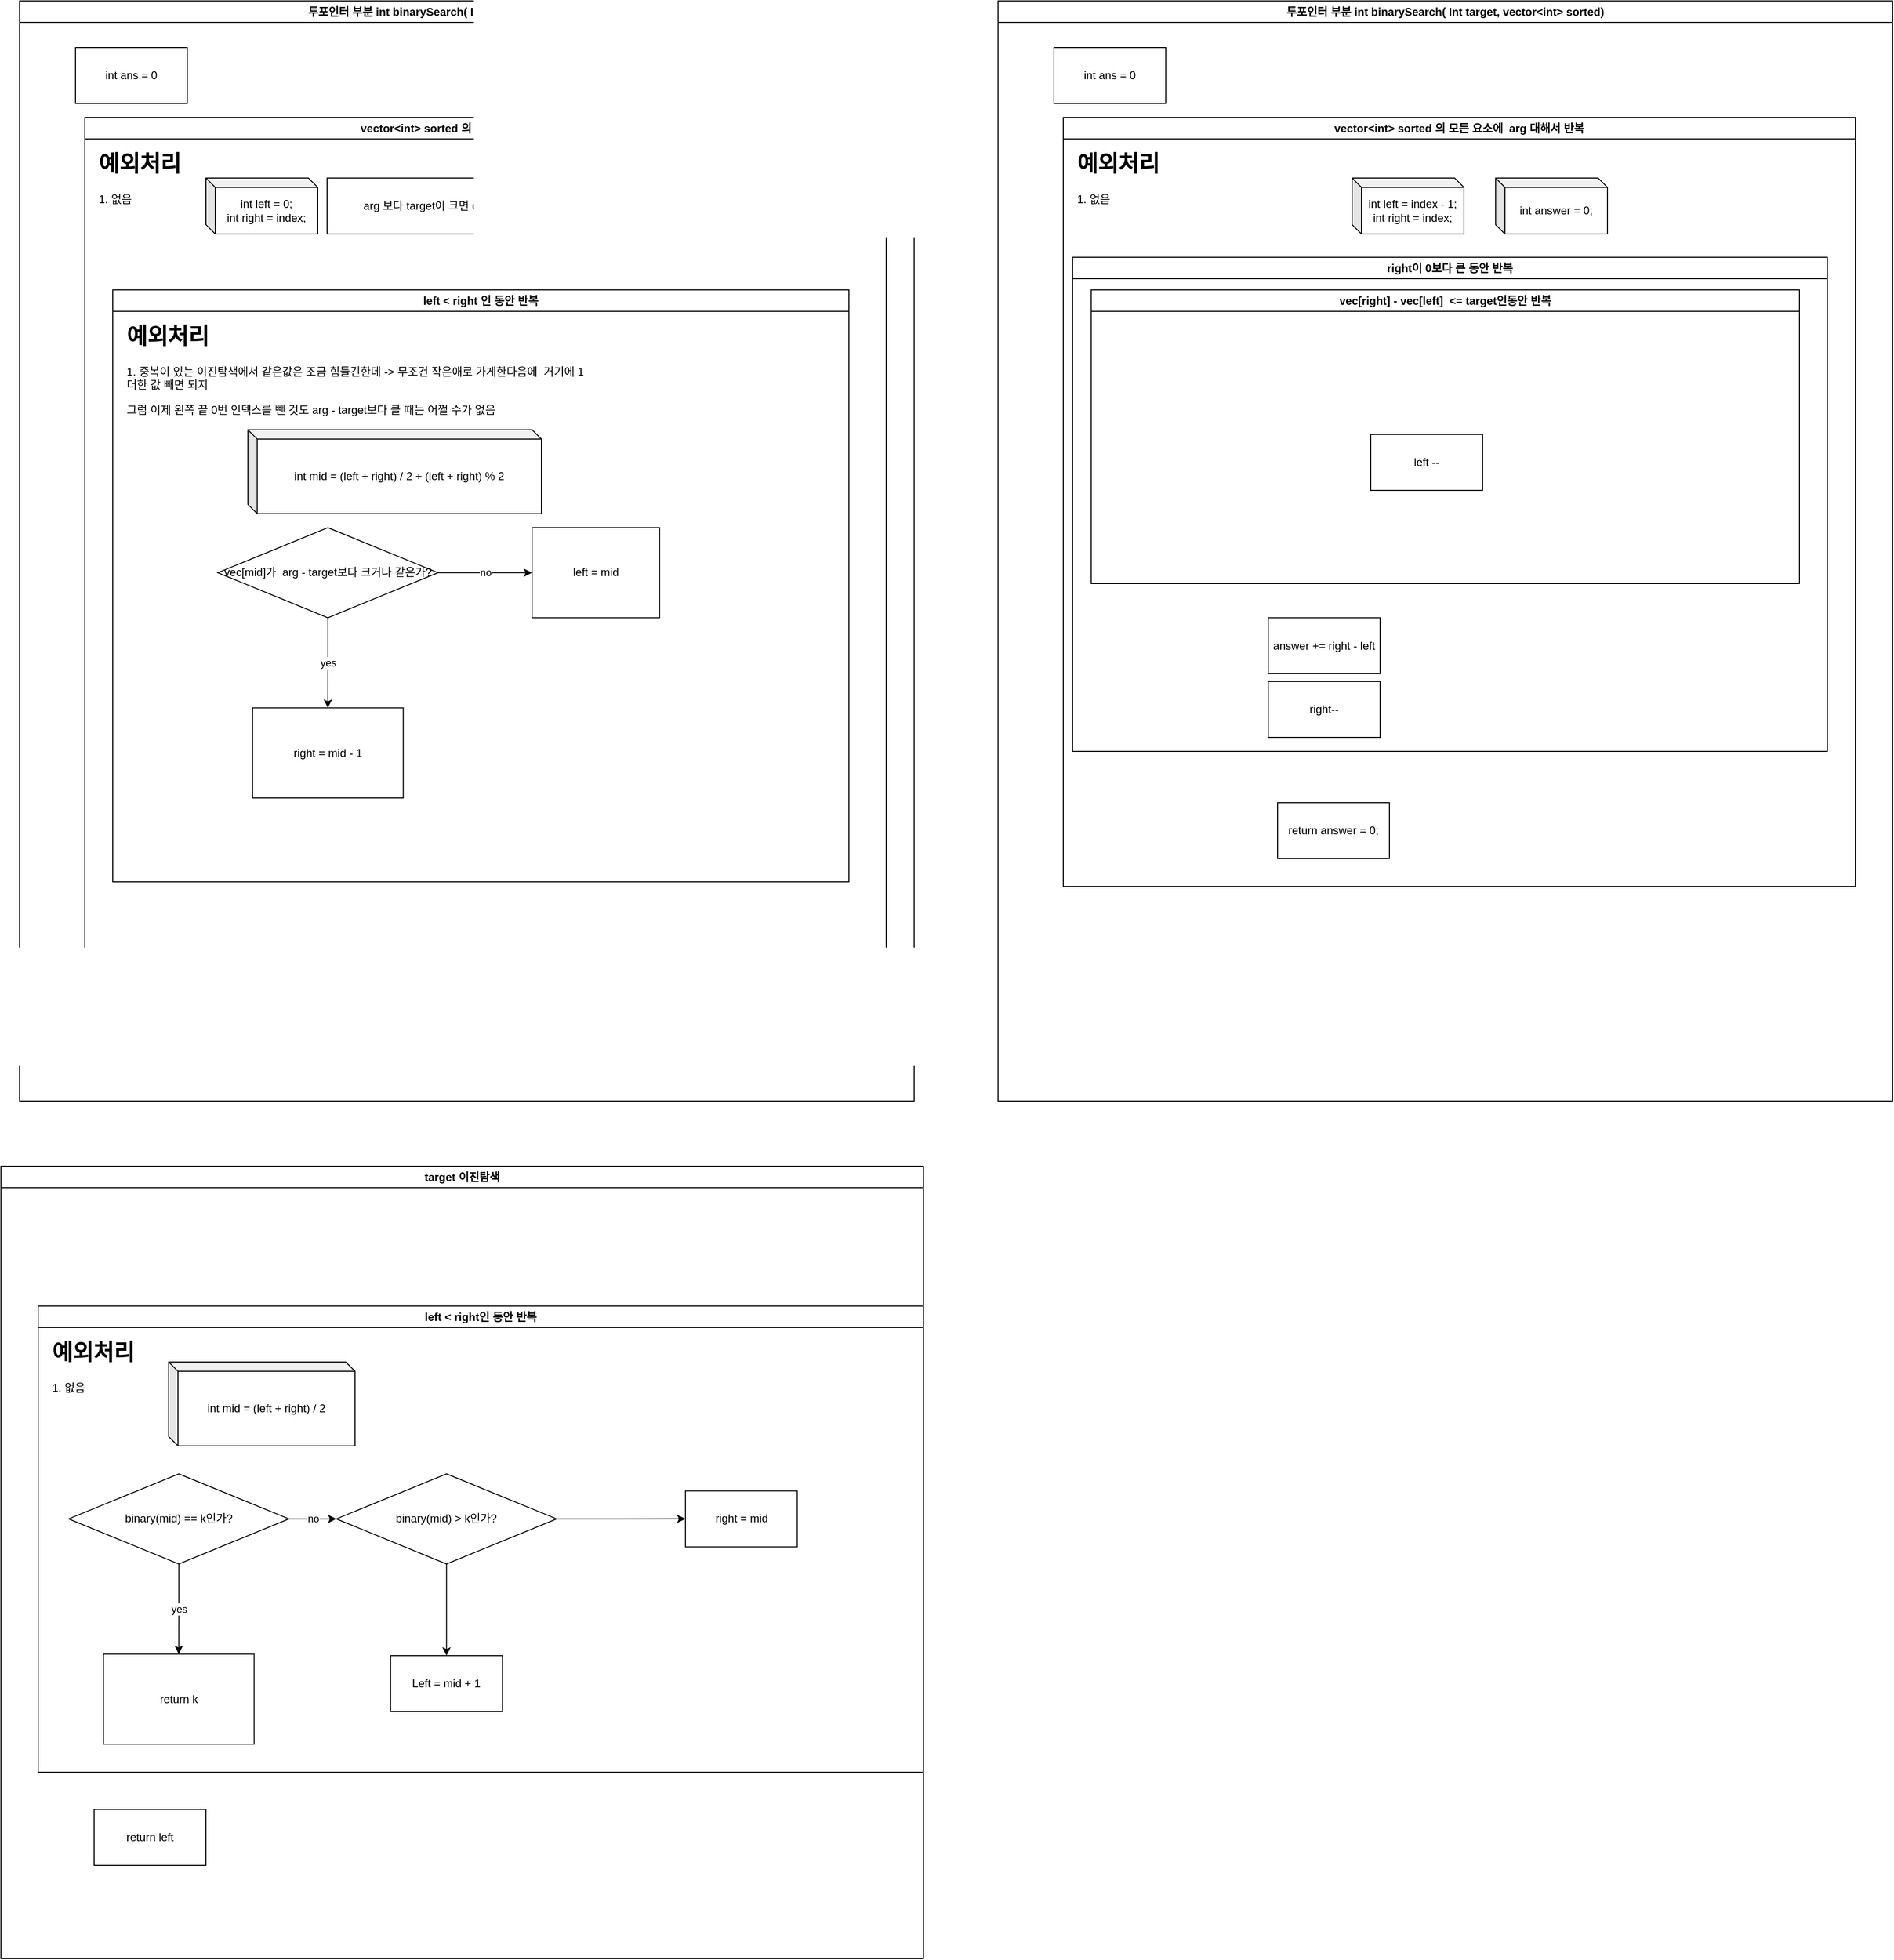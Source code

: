 <mxfile version="22.1.16" type="device">
  <diagram name="페이지-1" id="x40dTXu4NdFW9S1I4u6X">
    <mxGraphModel dx="627" dy="457" grid="1" gridSize="10" guides="1" tooltips="1" connect="1" arrows="1" fold="1" page="1" pageScale="1" pageWidth="827" pageHeight="1169" math="0" shadow="0">
      <root>
        <mxCell id="0" />
        <mxCell id="1" parent="0" />
        <mxCell id="W_hFM1nlqqsUBreFO9TQ-1" value="투포인터 부분 int binarySearch( Int target, vector&amp;lt;int&amp;gt; sorted)" style="swimlane;whiteSpace=wrap;html=1;" vertex="1" parent="1">
          <mxGeometry x="70" y="90" width="960" height="1180" as="geometry" />
        </mxCell>
        <mxCell id="W_hFM1nlqqsUBreFO9TQ-3" value="vector&amp;lt;int&amp;gt; sorted 의 모든 요소에&amp;nbsp; arg 대해서 반복" style="swimlane;whiteSpace=wrap;html=1;" vertex="1" parent="W_hFM1nlqqsUBreFO9TQ-1">
          <mxGeometry x="70" y="125" width="860" height="1015" as="geometry" />
        </mxCell>
        <mxCell id="W_hFM1nlqqsUBreFO9TQ-4" value="&lt;h1&gt;예외처리&lt;/h1&gt;&lt;p&gt;1. 없음&lt;/p&gt;" style="text;html=1;strokeColor=none;fillColor=none;spacing=5;spacingTop=-20;whiteSpace=wrap;overflow=hidden;rounded=0;" vertex="1" parent="W_hFM1nlqqsUBreFO9TQ-3">
          <mxGeometry x="10" y="30" width="386" height="120" as="geometry" />
        </mxCell>
        <mxCell id="W_hFM1nlqqsUBreFO9TQ-2" value="int left = 0;&lt;br&gt;int right = index;" style="rounded=0;whiteSpace=wrap;html=1;shape=cube;boundedLbl=1;backgroundOutline=1;darkOpacity=0.05;darkOpacity2=0.1;size=10;" vertex="1" parent="W_hFM1nlqqsUBreFO9TQ-3">
          <mxGeometry x="130" y="65" width="120" height="60" as="geometry" />
        </mxCell>
        <mxCell id="W_hFM1nlqqsUBreFO9TQ-41" value="left &amp;lt; right 인 동안 반복" style="swimlane;whiteSpace=wrap;html=1;" vertex="1" parent="W_hFM1nlqqsUBreFO9TQ-3">
          <mxGeometry x="30" y="185" width="790" height="635" as="geometry" />
        </mxCell>
        <mxCell id="W_hFM1nlqqsUBreFO9TQ-42" value="&lt;h1&gt;예외처리&lt;/h1&gt;&lt;p&gt;1. 중복이 있는 이진탐색에서 같은값은 조금 힘들긴한데 -&amp;gt; 무조건 작은애로 가게한다음에&amp;nbsp; 거기에 1 더한 값 빼면 되지&amp;nbsp;&lt;/p&gt;&lt;p&gt;그럼 이제 왼쪽 끝 0번 인덱스를 뺀 것도 arg - target보다 클 때는 어쩔 수가 없음&lt;/p&gt;" style="text;html=1;strokeColor=none;fillColor=none;spacing=5;spacingTop=-20;whiteSpace=wrap;overflow=hidden;rounded=0;" vertex="1" parent="W_hFM1nlqqsUBreFO9TQ-41">
          <mxGeometry x="10" y="30" width="500" height="120" as="geometry" />
        </mxCell>
        <mxCell id="W_hFM1nlqqsUBreFO9TQ-45" value="" style="group" vertex="1" connectable="0" parent="W_hFM1nlqqsUBreFO9TQ-41">
          <mxGeometry x="150" y="255" width="436.85" height="290" as="geometry" />
        </mxCell>
        <mxCell id="W_hFM1nlqqsUBreFO9TQ-46" value="vec[mid]가&amp;nbsp; arg - target보다 크거나 같은가?" style="rhombus;whiteSpace=wrap;html=1;" vertex="1" parent="W_hFM1nlqqsUBreFO9TQ-45">
          <mxGeometry x="-37.322" width="236.373" height="96.667" as="geometry" />
        </mxCell>
        <mxCell id="W_hFM1nlqqsUBreFO9TQ-47" value="right = mid - 1" style="whiteSpace=wrap;html=1;rounded=0;" vertex="1" parent="W_hFM1nlqqsUBreFO9TQ-45">
          <mxGeometry y="193.333" width="161.729" height="96.667" as="geometry" />
        </mxCell>
        <mxCell id="W_hFM1nlqqsUBreFO9TQ-48" value="yes" style="edgeStyle=orthogonalEdgeStyle;rounded=0;orthogonalLoop=1;jettySize=auto;html=1;" edge="1" parent="W_hFM1nlqqsUBreFO9TQ-45" source="W_hFM1nlqqsUBreFO9TQ-46" target="W_hFM1nlqqsUBreFO9TQ-47">
          <mxGeometry relative="1" as="geometry" />
        </mxCell>
        <mxCell id="W_hFM1nlqqsUBreFO9TQ-49" value="left = mid" style="whiteSpace=wrap;html=1;rounded=0;" vertex="1" parent="W_hFM1nlqqsUBreFO9TQ-45">
          <mxGeometry x="300.003" width="136.847" height="96.667" as="geometry" />
        </mxCell>
        <mxCell id="W_hFM1nlqqsUBreFO9TQ-50" value="no" style="edgeStyle=orthogonalEdgeStyle;rounded=0;orthogonalLoop=1;jettySize=auto;html=1;" edge="1" parent="W_hFM1nlqqsUBreFO9TQ-45" source="W_hFM1nlqqsUBreFO9TQ-46" target="W_hFM1nlqqsUBreFO9TQ-49">
          <mxGeometry relative="1" as="geometry" />
        </mxCell>
        <mxCell id="W_hFM1nlqqsUBreFO9TQ-51" value="int mid = (left + right) / 2 + (left + right) % 2" style="shape=cube;whiteSpace=wrap;html=1;boundedLbl=1;backgroundOutline=1;darkOpacity=0.05;darkOpacity2=0.1;size=10;" vertex="1" parent="W_hFM1nlqqsUBreFO9TQ-41">
          <mxGeometry x="145" y="150" width="315" height="90" as="geometry" />
        </mxCell>
        <mxCell id="W_hFM1nlqqsUBreFO9TQ-52" value="arg 보다 target이 크면 continue" style="rounded=0;whiteSpace=wrap;html=1;" vertex="1" parent="W_hFM1nlqqsUBreFO9TQ-3">
          <mxGeometry x="260" y="65" width="240" height="60" as="geometry" />
        </mxCell>
        <mxCell id="W_hFM1nlqqsUBreFO9TQ-13" value="int ans = 0" style="rounded=0;whiteSpace=wrap;html=1;" vertex="1" parent="W_hFM1nlqqsUBreFO9TQ-1">
          <mxGeometry x="60" y="50" width="120" height="60" as="geometry" />
        </mxCell>
        <mxCell id="W_hFM1nlqqsUBreFO9TQ-12" value="target 이진탐색" style="swimlane;whiteSpace=wrap;html=1;" vertex="1" parent="1">
          <mxGeometry x="50" y="1340" width="990" height="850" as="geometry" />
        </mxCell>
        <mxCell id="W_hFM1nlqqsUBreFO9TQ-21" value="left &amp;lt; right인 동안 반복" style="swimlane;whiteSpace=wrap;html=1;" vertex="1" parent="W_hFM1nlqqsUBreFO9TQ-12">
          <mxGeometry x="40" y="150" width="950" height="500" as="geometry" />
        </mxCell>
        <mxCell id="W_hFM1nlqqsUBreFO9TQ-22" value="&lt;h1&gt;예외처리&lt;/h1&gt;&lt;p&gt;1. 없음&lt;/p&gt;" style="text;html=1;strokeColor=none;fillColor=none;spacing=5;spacingTop=-20;whiteSpace=wrap;overflow=hidden;rounded=0;" vertex="1" parent="W_hFM1nlqqsUBreFO9TQ-21">
          <mxGeometry x="10" y="30" width="386" height="120" as="geometry" />
        </mxCell>
        <mxCell id="W_hFM1nlqqsUBreFO9TQ-27" value="" style="group" vertex="1" connectable="0" parent="W_hFM1nlqqsUBreFO9TQ-21">
          <mxGeometry x="70" y="180" width="526.371" height="290" as="geometry" />
        </mxCell>
        <mxCell id="W_hFM1nlqqsUBreFO9TQ-28" value="binary(mid) == k인가?" style="rhombus;whiteSpace=wrap;html=1;" vertex="1" parent="W_hFM1nlqqsUBreFO9TQ-27">
          <mxGeometry x="-37.322" width="236.373" height="96.667" as="geometry" />
        </mxCell>
        <mxCell id="W_hFM1nlqqsUBreFO9TQ-29" value="return k" style="whiteSpace=wrap;html=1;rounded=0;" vertex="1" parent="W_hFM1nlqqsUBreFO9TQ-27">
          <mxGeometry y="193.333" width="161.729" height="96.667" as="geometry" />
        </mxCell>
        <mxCell id="W_hFM1nlqqsUBreFO9TQ-30" value="yes" style="edgeStyle=orthogonalEdgeStyle;rounded=0;orthogonalLoop=1;jettySize=auto;html=1;" edge="1" parent="W_hFM1nlqqsUBreFO9TQ-27" source="W_hFM1nlqqsUBreFO9TQ-28" target="W_hFM1nlqqsUBreFO9TQ-29">
          <mxGeometry relative="1" as="geometry" />
        </mxCell>
        <mxCell id="W_hFM1nlqqsUBreFO9TQ-32" value="no" style="edgeStyle=orthogonalEdgeStyle;rounded=0;orthogonalLoop=1;jettySize=auto;html=1;" edge="1" parent="W_hFM1nlqqsUBreFO9TQ-27" source="W_hFM1nlqqsUBreFO9TQ-28" target="W_hFM1nlqqsUBreFO9TQ-33">
          <mxGeometry relative="1" as="geometry">
            <mxPoint x="300.003" y="48.333" as="targetPoint" />
          </mxGeometry>
        </mxCell>
        <mxCell id="W_hFM1nlqqsUBreFO9TQ-33" value="binary(mid) &amp;gt; k인가?" style="rhombus;whiteSpace=wrap;html=1;" vertex="1" parent="W_hFM1nlqqsUBreFO9TQ-27">
          <mxGeometry x="249.998" width="236.373" height="96.667" as="geometry" />
        </mxCell>
        <mxCell id="W_hFM1nlqqsUBreFO9TQ-24" value="int mid = (left + right) / 2" style="shape=cube;whiteSpace=wrap;html=1;boundedLbl=1;backgroundOutline=1;darkOpacity=0.05;darkOpacity2=0.1;size=10;" vertex="1" parent="W_hFM1nlqqsUBreFO9TQ-21">
          <mxGeometry x="140" y="60" width="200" height="90" as="geometry" />
        </mxCell>
        <mxCell id="W_hFM1nlqqsUBreFO9TQ-36" value="Left = mid + 1" style="whiteSpace=wrap;html=1;" vertex="1" parent="W_hFM1nlqqsUBreFO9TQ-21">
          <mxGeometry x="378.184" y="375" width="120" height="60" as="geometry" />
        </mxCell>
        <mxCell id="W_hFM1nlqqsUBreFO9TQ-37" value="" style="edgeStyle=orthogonalEdgeStyle;rounded=0;orthogonalLoop=1;jettySize=auto;html=1;" edge="1" parent="W_hFM1nlqqsUBreFO9TQ-21" source="W_hFM1nlqqsUBreFO9TQ-33" target="W_hFM1nlqqsUBreFO9TQ-36">
          <mxGeometry relative="1" as="geometry" />
        </mxCell>
        <mxCell id="W_hFM1nlqqsUBreFO9TQ-38" value="right = mid" style="whiteSpace=wrap;html=1;" vertex="1" parent="W_hFM1nlqqsUBreFO9TQ-21">
          <mxGeometry x="694.557" y="198.333" width="120" height="60" as="geometry" />
        </mxCell>
        <mxCell id="W_hFM1nlqqsUBreFO9TQ-39" value="" style="edgeStyle=orthogonalEdgeStyle;rounded=0;orthogonalLoop=1;jettySize=auto;html=1;" edge="1" parent="W_hFM1nlqqsUBreFO9TQ-21" source="W_hFM1nlqqsUBreFO9TQ-33" target="W_hFM1nlqqsUBreFO9TQ-38">
          <mxGeometry relative="1" as="geometry" />
        </mxCell>
        <mxCell id="W_hFM1nlqqsUBreFO9TQ-40" value="return left" style="whiteSpace=wrap;html=1;" vertex="1" parent="W_hFM1nlqqsUBreFO9TQ-12">
          <mxGeometry x="100.004" y="690" width="120" height="60" as="geometry" />
        </mxCell>
        <mxCell id="W_hFM1nlqqsUBreFO9TQ-53" value="투포인터 부분 int binarySearch( Int target, vector&amp;lt;int&amp;gt; sorted)" style="swimlane;whiteSpace=wrap;html=1;" vertex="1" parent="1">
          <mxGeometry x="1120" y="90" width="960" height="1180" as="geometry" />
        </mxCell>
        <mxCell id="W_hFM1nlqqsUBreFO9TQ-54" value="vector&amp;lt;int&amp;gt; sorted 의 모든 요소에&amp;nbsp; arg 대해서 반복" style="swimlane;whiteSpace=wrap;html=1;" vertex="1" parent="W_hFM1nlqqsUBreFO9TQ-53">
          <mxGeometry x="70" y="125" width="850" height="825" as="geometry" />
        </mxCell>
        <mxCell id="W_hFM1nlqqsUBreFO9TQ-55" value="&lt;h1&gt;예외처리&lt;/h1&gt;&lt;p&gt;1. 없음&lt;/p&gt;" style="text;html=1;strokeColor=none;fillColor=none;spacing=5;spacingTop=-20;whiteSpace=wrap;overflow=hidden;rounded=0;" vertex="1" parent="W_hFM1nlqqsUBreFO9TQ-54">
          <mxGeometry x="10" y="30" width="386" height="120" as="geometry" />
        </mxCell>
        <mxCell id="W_hFM1nlqqsUBreFO9TQ-56" value="int left = index - 1;&lt;br&gt;int right = index;" style="rounded=0;whiteSpace=wrap;html=1;shape=cube;boundedLbl=1;backgroundOutline=1;darkOpacity=0.05;darkOpacity2=0.1;size=10;" vertex="1" parent="W_hFM1nlqqsUBreFO9TQ-54">
          <mxGeometry x="310" y="65" width="120" height="60" as="geometry" />
        </mxCell>
        <mxCell id="W_hFM1nlqqsUBreFO9TQ-57" value="vec[right] - vec[left]&amp;nbsp; &amp;lt;= target인동안 반복" style="swimlane;whiteSpace=wrap;html=1;" vertex="1" parent="W_hFM1nlqqsUBreFO9TQ-54">
          <mxGeometry x="30" y="185" width="760" height="315" as="geometry" />
        </mxCell>
        <mxCell id="W_hFM1nlqqsUBreFO9TQ-68" value="left --" style="rounded=0;whiteSpace=wrap;html=1;" vertex="1" parent="W_hFM1nlqqsUBreFO9TQ-57">
          <mxGeometry x="300" y="155" width="120" height="60" as="geometry" />
        </mxCell>
        <mxCell id="W_hFM1nlqqsUBreFO9TQ-69" value="answer += right - left" style="rounded=0;whiteSpace=wrap;html=1;" vertex="1" parent="W_hFM1nlqqsUBreFO9TQ-54">
          <mxGeometry x="220" y="536.67" width="120" height="60" as="geometry" />
        </mxCell>
        <mxCell id="W_hFM1nlqqsUBreFO9TQ-70" value="right--" style="rounded=0;whiteSpace=wrap;html=1;" vertex="1" parent="W_hFM1nlqqsUBreFO9TQ-54">
          <mxGeometry x="220" y="605" width="120" height="60" as="geometry" />
        </mxCell>
        <mxCell id="W_hFM1nlqqsUBreFO9TQ-71" value="right이 0보다 큰 동안 반복" style="swimlane;whiteSpace=wrap;html=1;" vertex="1" parent="W_hFM1nlqqsUBreFO9TQ-54">
          <mxGeometry x="10" y="150" width="810" height="530" as="geometry" />
        </mxCell>
        <mxCell id="W_hFM1nlqqsUBreFO9TQ-73" value="int answer = 0;" style="rounded=0;whiteSpace=wrap;html=1;shape=cube;boundedLbl=1;backgroundOutline=1;darkOpacity=0.05;darkOpacity2=0.1;size=10;" vertex="1" parent="W_hFM1nlqqsUBreFO9TQ-54">
          <mxGeometry x="464" y="65" width="120" height="60" as="geometry" />
        </mxCell>
        <mxCell id="W_hFM1nlqqsUBreFO9TQ-74" value="return answer = 0;" style="rounded=0;whiteSpace=wrap;html=1;" vertex="1" parent="W_hFM1nlqqsUBreFO9TQ-54">
          <mxGeometry x="230" y="735" width="120" height="60" as="geometry" />
        </mxCell>
        <mxCell id="W_hFM1nlqqsUBreFO9TQ-67" value="int ans = 0" style="rounded=0;whiteSpace=wrap;html=1;" vertex="1" parent="W_hFM1nlqqsUBreFO9TQ-53">
          <mxGeometry x="60" y="50" width="120" height="60" as="geometry" />
        </mxCell>
      </root>
    </mxGraphModel>
  </diagram>
</mxfile>
